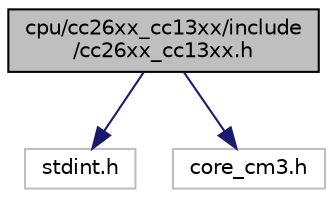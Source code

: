 digraph "cpu/cc26xx_cc13xx/include/cc26xx_cc13xx.h"
{
 // LATEX_PDF_SIZE
  edge [fontname="Helvetica",fontsize="10",labelfontname="Helvetica",labelfontsize="10"];
  node [fontname="Helvetica",fontsize="10",shape=record];
  Node1 [label="cpu/cc26xx_cc13xx/include\l/cc26xx_cc13xx.h",height=0.2,width=0.4,color="black", fillcolor="grey75", style="filled", fontcolor="black",tooltip="CC26xx, CC13xx definitions."];
  Node1 -> Node2 [color="midnightblue",fontsize="10",style="solid",fontname="Helvetica"];
  Node2 [label="stdint.h",height=0.2,width=0.4,color="grey75", fillcolor="white", style="filled",tooltip=" "];
  Node1 -> Node3 [color="midnightblue",fontsize="10",style="solid",fontname="Helvetica"];
  Node3 [label="core_cm3.h",height=0.2,width=0.4,color="grey75", fillcolor="white", style="filled",tooltip=" "];
}
